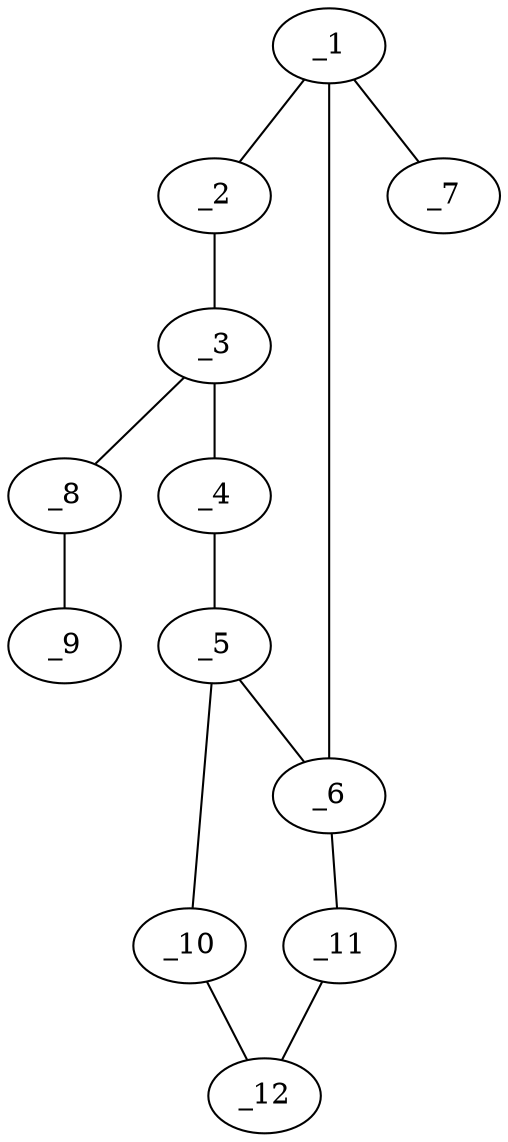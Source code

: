 graph molid658533 {
	_1	 [charge=0,
		chem=1,
		symbol="C  ",
		x="4.5981",
		y="0.5"];
	_2	 [charge=0,
		chem=4,
		symbol="N  ",
		x="3.732",
		y=0];
	_1 -- _2	 [valence=1];
	_6	 [charge=0,
		chem=1,
		symbol="C  ",
		x="5.4641",
		y=0];
	_1 -- _6	 [valence=2];
	_7	 [charge=0,
		chem=1,
		symbol="C  ",
		x="4.5981",
		y="1.5"];
	_1 -- _7	 [valence=1];
	_3	 [charge=0,
		chem=1,
		symbol="C  ",
		x="3.7321",
		y="-1"];
	_2 -- _3	 [valence=2];
	_4	 [charge=0,
		chem=4,
		symbol="N  ",
		x="4.5981",
		y="-1.5"];
	_3 -- _4	 [valence=1];
	_8	 [charge=0,
		chem=5,
		symbol="S  ",
		x="2.866",
		y="-1.5"];
	_3 -- _8	 [valence=1];
	_5	 [charge=0,
		chem=1,
		symbol="C  ",
		x="5.4641",
		y="-1"];
	_4 -- _5	 [valence=2];
	_5 -- _6	 [valence=1];
	_10	 [charge=0,
		chem=5,
		symbol="S  ",
		x="6.4152",
		y="-1.309"];
	_5 -- _10	 [valence=1];
	_11	 [charge=0,
		chem=1,
		symbol="C  ",
		x="6.4152",
		y="0.309"];
	_6 -- _11	 [valence=1];
	_9	 [charge=0,
		chem=1,
		symbol="C  ",
		x=2,
		y="-1"];
	_8 -- _9	 [valence=1];
	_12	 [charge=0,
		chem=1,
		symbol="C  ",
		x="7.0029",
		y="-0.5"];
	_10 -- _12	 [valence=1];
	_11 -- _12	 [valence=1];
}
